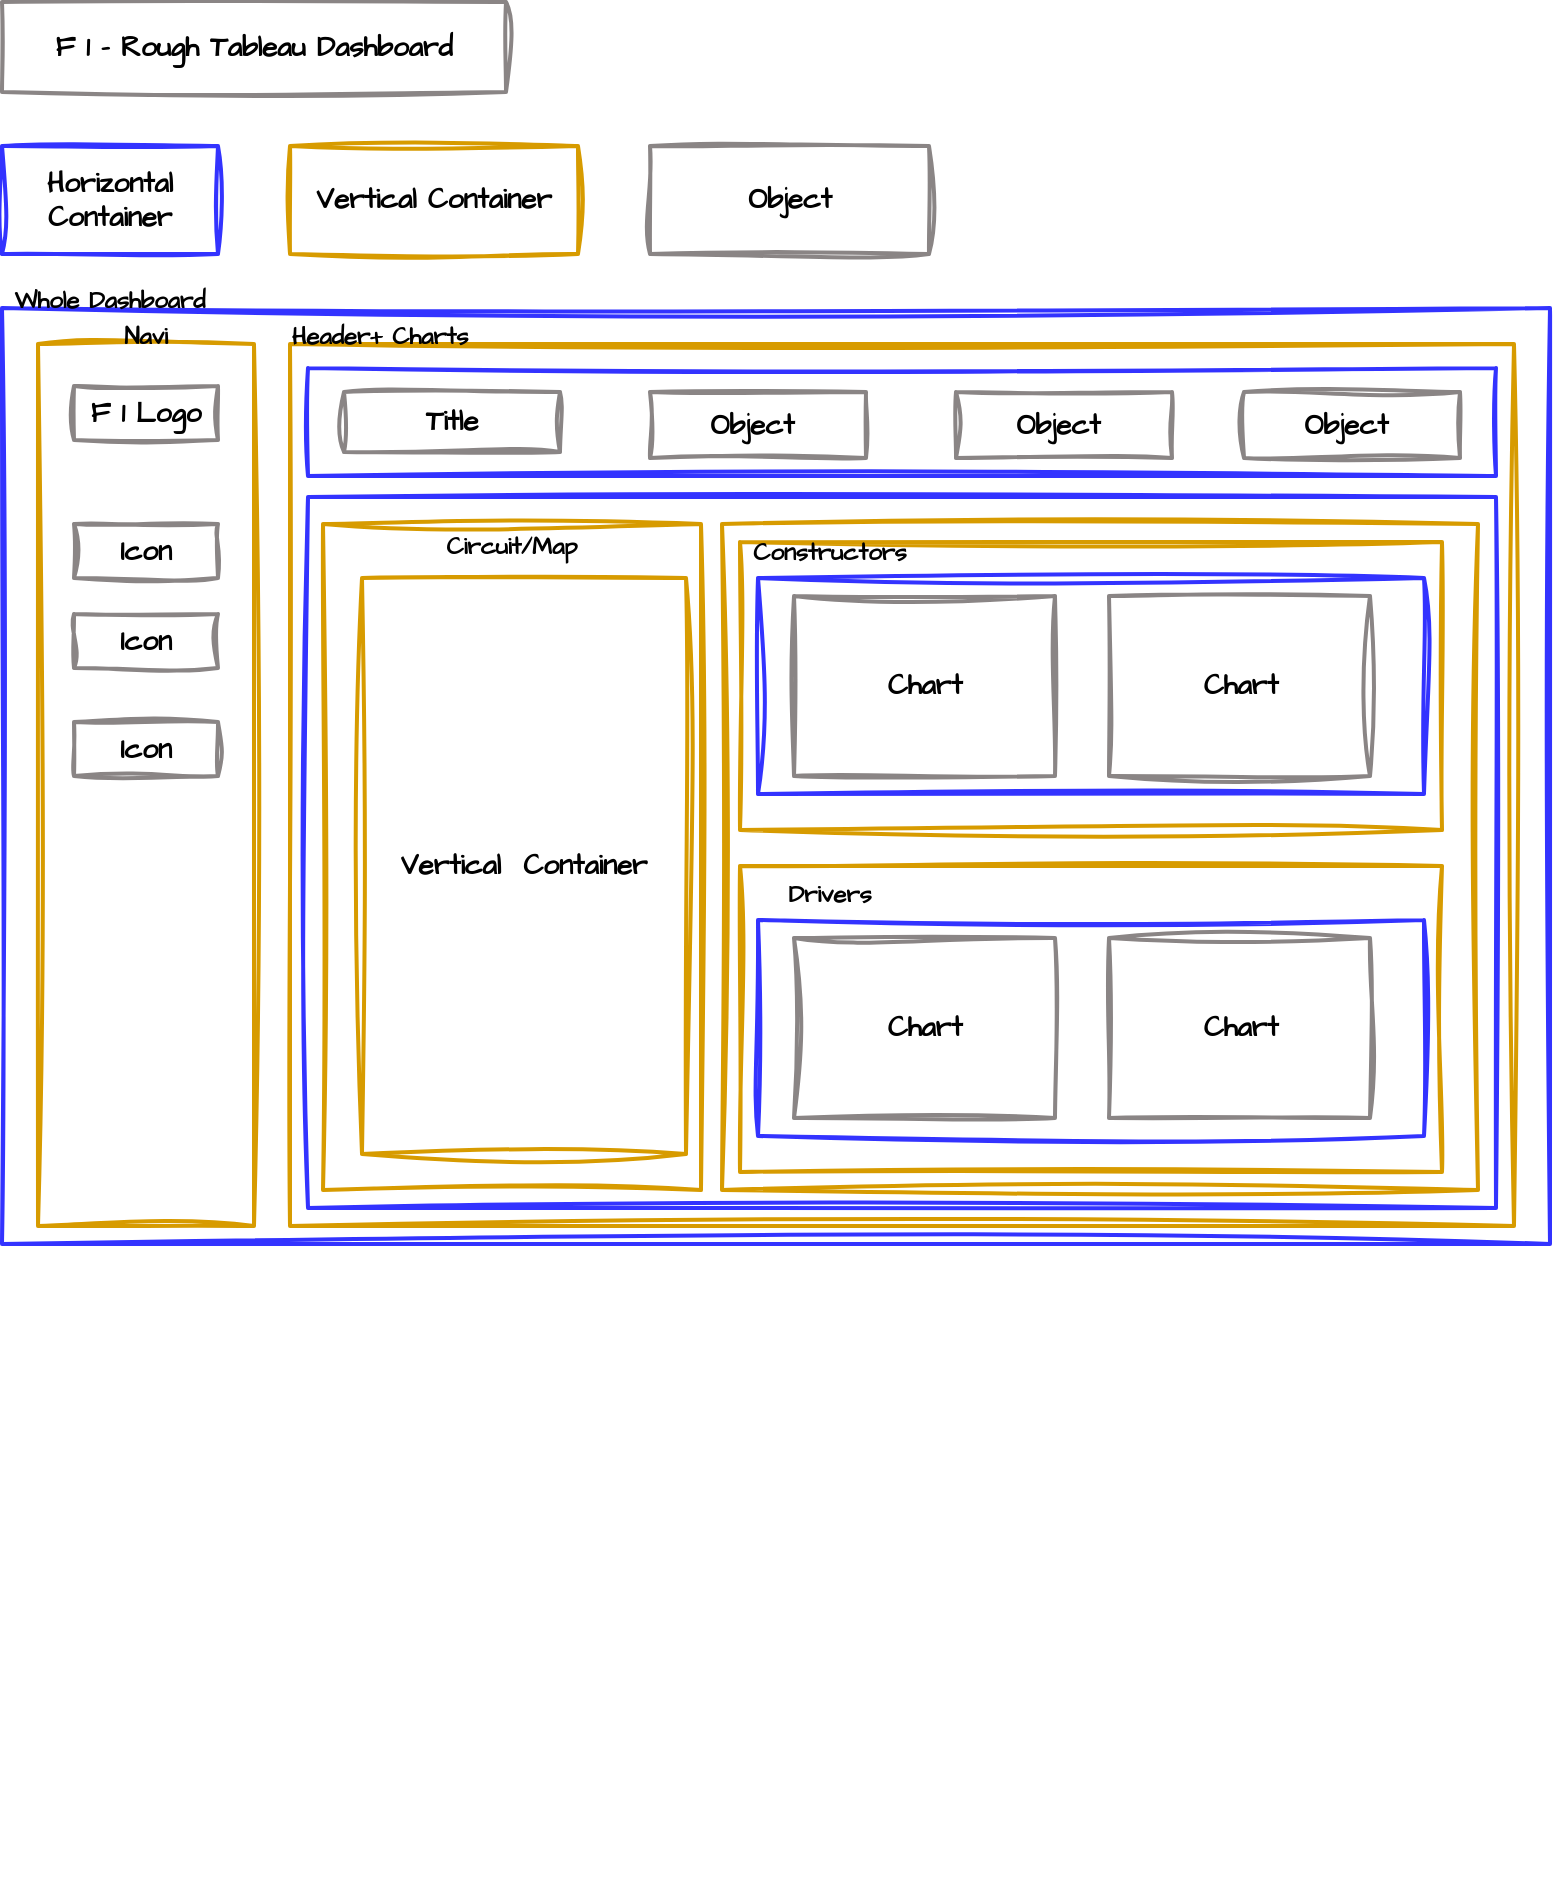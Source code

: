 <mxfile version="26.0.16">
  <diagram name="Page-1" id="0ESqz9EO8yeQV94MueUg">
    <mxGraphModel dx="1418" dy="820" grid="1" gridSize="9" guides="1" tooltips="1" connect="1" arrows="1" fold="1" page="1" pageScale="1" pageWidth="827" pageHeight="1169" math="0" shadow="0">
      <root>
        <mxCell id="0" />
        <mxCell id="1" parent="0" />
        <mxCell id="0SxEjbsskLBI4PxgfD4G-1" value="&lt;b&gt;Horizontal Container&lt;/b&gt;" style="rounded=0;whiteSpace=wrap;html=1;sketch=1;hachureGap=4;jiggle=2;curveFitting=1;fontFamily=Architects Daughter;fontSource=https%3A%2F%2Ffonts.googleapis.com%2Fcss%3Ffamily%3DArchitects%2BDaughter;fillColor=none;strokeWidth=2;labelBackgroundColor=none;fontSize=14;strokeColor=#3333FF;" parent="1" vertex="1">
          <mxGeometry x="36" y="144" width="108" height="54" as="geometry" />
        </mxCell>
        <mxCell id="0SxEjbsskLBI4PxgfD4G-2" value="Vertical&amp;nbsp; Container" style="rounded=0;whiteSpace=wrap;html=1;sketch=1;hachureGap=4;jiggle=2;curveFitting=1;fontFamily=Architects Daughter;fontSource=https://fonts.googleapis.com/css?family=Architects+Daughter;fillColor=none;strokeWidth=2;labelBackgroundColor=none;fontSize=14;strokeColor=#d79b00;fontStyle=1" parent="1" vertex="1">
          <mxGeometry x="216" y="360" width="162" height="288" as="geometry" />
        </mxCell>
        <mxCell id="0SxEjbsskLBI4PxgfD4G-4" value="" style="rounded=0;whiteSpace=wrap;html=1;sketch=1;hachureGap=4;jiggle=2;curveFitting=1;fontFamily=Architects Daughter;fontSource=https://fonts.googleapis.com/css?family=Architects+Daughter;fillColor=none;strokeWidth=2;labelBackgroundColor=none;fontSize=14;strokeColor=#3333FF;" parent="1" vertex="1">
          <mxGeometry x="36" y="225" width="774" height="468" as="geometry" />
        </mxCell>
        <mxCell id="0SxEjbsskLBI4PxgfD4G-5" value="Whole Dashboard" style="text;html=1;align=center;verticalAlign=middle;whiteSpace=wrap;rounded=0;fontFamily=Architects Daughter;fontSource=https%3A%2F%2Ffonts.googleapis.com%2Fcss%3Ffamily%3DArchitects%2BDaughter;fontStyle=1" parent="1" vertex="1">
          <mxGeometry x="36" y="207" width="108" height="30" as="geometry" />
        </mxCell>
        <mxCell id="0SxEjbsskLBI4PxgfD4G-6" value="" style="rounded=0;whiteSpace=wrap;html=1;sketch=1;hachureGap=4;jiggle=2;curveFitting=1;fontFamily=Architects Daughter;fontSource=https://fonts.googleapis.com/css?family=Architects+Daughter;fillColor=none;strokeWidth=2;labelBackgroundColor=none;fontSize=14;strokeColor=#d79b00;" parent="1" vertex="1">
          <mxGeometry x="54" y="243" width="108" height="441" as="geometry" />
        </mxCell>
        <mxCell id="0SxEjbsskLBI4PxgfD4G-7" value="Navi" style="text;html=1;align=center;verticalAlign=middle;whiteSpace=wrap;rounded=0;fontFamily=Architects Daughter;fontSource=https%3A%2F%2Ffonts.googleapis.com%2Fcss%3Ffamily%3DArchitects%2BDaughter;fontStyle=1" parent="1" vertex="1">
          <mxGeometry x="78" y="225" width="60" height="30" as="geometry" />
        </mxCell>
        <mxCell id="0SxEjbsskLBI4PxgfD4G-8" value="F 1 Logo" style="rounded=0;whiteSpace=wrap;html=1;sketch=1;hachureGap=4;jiggle=2;curveFitting=1;fontFamily=Architects Daughter;fontSource=https://fonts.googleapis.com/css?family=Architects+Daughter;fillColor=none;strokeWidth=2;labelBackgroundColor=none;fontSize=14;strokeColor=light-dark(#8a8585, #996500);fontStyle=1" parent="1" vertex="1">
          <mxGeometry x="72" y="264" width="72" height="27" as="geometry" />
        </mxCell>
        <mxCell id="0SxEjbsskLBI4PxgfD4G-9" value="Icon" style="rounded=0;whiteSpace=wrap;html=1;sketch=1;hachureGap=4;jiggle=2;curveFitting=1;fontFamily=Architects Daughter;fontSource=https://fonts.googleapis.com/css?family=Architects+Daughter;fillColor=none;strokeWidth=2;labelBackgroundColor=none;fontSize=14;strokeColor=light-dark(#8a8585, #996500);fontStyle=1" parent="1" vertex="1">
          <mxGeometry x="72" y="333" width="72" height="27" as="geometry" />
        </mxCell>
        <mxCell id="0SxEjbsskLBI4PxgfD4G-10" value="Icon" style="rounded=0;whiteSpace=wrap;html=1;sketch=1;hachureGap=4;jiggle=2;curveFitting=1;fontFamily=Architects Daughter;fontSource=https://fonts.googleapis.com/css?family=Architects+Daughter;fillColor=none;strokeWidth=2;labelBackgroundColor=none;fontSize=14;strokeColor=light-dark(#8a8585, #996500);fontStyle=1" parent="1" vertex="1">
          <mxGeometry x="72" y="378" width="72" height="27" as="geometry" />
        </mxCell>
        <mxCell id="0SxEjbsskLBI4PxgfD4G-15" value="" style="rounded=0;whiteSpace=wrap;html=1;sketch=1;hachureGap=4;jiggle=2;curveFitting=1;fontFamily=Architects Daughter;fontSource=https://fonts.googleapis.com/css?family=Architects+Daughter;fillColor=none;strokeWidth=2;labelBackgroundColor=none;fontSize=14;strokeColor=#d79b00;fontStyle=1" parent="1" vertex="1">
          <mxGeometry x="180" y="243" width="612" height="441" as="geometry" />
        </mxCell>
        <mxCell id="0SxEjbsskLBI4PxgfD4G-16" value="Header+ Charts" style="text;html=1;align=center;verticalAlign=middle;whiteSpace=wrap;rounded=0;fontFamily=Architects Daughter;fontSource=https%3A%2F%2Ffonts.googleapis.com%2Fcss%3Ffamily%3DArchitects%2BDaughter;fontStyle=1" parent="1" vertex="1">
          <mxGeometry x="159" y="225" width="132" height="30" as="geometry" />
        </mxCell>
        <mxCell id="0SxEjbsskLBI4PxgfD4G-17" value="" style="rounded=0;whiteSpace=wrap;html=1;sketch=1;hachureGap=4;jiggle=2;curveFitting=1;fontFamily=Architects Daughter;fontSource=https%3A%2F%2Ffonts.googleapis.com%2Fcss%3Ffamily%3DArchitects%2BDaughter;fillColor=none;strokeWidth=2;labelBackgroundColor=none;fontSize=14;strokeColor=#3333FF;" parent="1" vertex="1">
          <mxGeometry x="189" y="255" width="594" height="54" as="geometry" />
        </mxCell>
        <mxCell id="0SxEjbsskLBI4PxgfD4G-18" value="Title" style="rounded=0;whiteSpace=wrap;html=1;sketch=1;hachureGap=4;jiggle=2;curveFitting=1;fontFamily=Architects Daughter;fontSource=https://fonts.googleapis.com/css?family=Architects+Daughter;fillColor=none;strokeWidth=2;labelBackgroundColor=none;fontSize=14;strokeColor=light-dark(#8a8585, #996500);fontStyle=1" parent="1" vertex="1">
          <mxGeometry x="207" y="267" width="108" height="30" as="geometry" />
        </mxCell>
        <mxCell id="0SxEjbsskLBI4PxgfD4G-21" value="" style="rounded=0;whiteSpace=wrap;html=1;sketch=1;hachureGap=4;jiggle=2;curveFitting=1;fontFamily=Architects Daughter;fontSource=https%3A%2F%2Ffonts.googleapis.com%2Fcss%3Ffamily%3DArchitects%2BDaughter;fillColor=none;strokeWidth=2;labelBackgroundColor=none;fontSize=14;strokeColor=#3333FF;" parent="1" vertex="1">
          <mxGeometry x="189" y="319.5" width="594" height="355.5" as="geometry" />
        </mxCell>
        <mxCell id="0SxEjbsskLBI4PxgfD4G-22" value="" style="rounded=0;whiteSpace=wrap;html=1;sketch=1;hachureGap=4;jiggle=2;curveFitting=1;fontFamily=Architects Daughter;fontSource=https://fonts.googleapis.com/css?family=Architects+Daughter;fillColor=none;strokeWidth=2;labelBackgroundColor=none;fontSize=14;strokeColor=#d79b00;fontStyle=1" parent="1" vertex="1">
          <mxGeometry x="196.5" y="333" width="189" height="333" as="geometry" />
        </mxCell>
        <mxCell id="0SxEjbsskLBI4PxgfD4G-23" value="Circuit/Map" style="text;html=1;align=center;verticalAlign=middle;whiteSpace=wrap;rounded=0;fontFamily=Architects Daughter;fontSource=https%3A%2F%2Ffonts.googleapis.com%2Fcss%3Ffamily%3DArchitects%2BDaughter;fontStyle=1" parent="1" vertex="1">
          <mxGeometry x="225" y="330" width="132" height="30" as="geometry" />
        </mxCell>
        <mxCell id="0SxEjbsskLBI4PxgfD4G-24" value="Object" style="rounded=0;whiteSpace=wrap;html=1;sketch=1;hachureGap=4;jiggle=2;curveFitting=1;fontFamily=Architects Daughter;fontSource=https://fonts.googleapis.com/css?family=Architects+Daughter;fillColor=none;strokeWidth=2;labelBackgroundColor=none;fontSize=14;strokeColor=light-dark(#8a8585, #996500);fontStyle=1" parent="1" vertex="1">
          <mxGeometry x="360" y="144" width="139.5" height="54" as="geometry" />
        </mxCell>
        <mxCell id="0SxEjbsskLBI4PxgfD4G-28" value="" style="rounded=0;whiteSpace=wrap;html=1;sketch=1;hachureGap=4;jiggle=2;curveFitting=1;fontFamily=Architects Daughter;fontSource=https://fonts.googleapis.com/css?family=Architects+Daughter;fillColor=none;strokeWidth=2;labelBackgroundColor=none;fontSize=14;strokeColor=#d79b00;fontStyle=1" parent="1" vertex="1">
          <mxGeometry x="396" y="333" width="378" height="333" as="geometry" />
        </mxCell>
        <mxCell id="0SxEjbsskLBI4PxgfD4G-29" value="" style="rounded=0;whiteSpace=wrap;html=1;sketch=1;hachureGap=4;jiggle=2;curveFitting=1;fontFamily=Architects Daughter;fontSource=https://fonts.googleapis.com/css?family=Architects+Daughter;fillColor=none;strokeWidth=2;labelBackgroundColor=none;fontSize=14;strokeColor=#d79b00;fontStyle=1" parent="1" vertex="1">
          <mxGeometry x="405" y="342" width="351" height="144" as="geometry" />
        </mxCell>
        <mxCell id="0SxEjbsskLBI4PxgfD4G-31" value="Drivers" style="text;html=1;align=center;verticalAlign=middle;whiteSpace=wrap;rounded=0;fontFamily=Architects Daughter;fontSource=https%3A%2F%2Ffonts.googleapis.com%2Fcss%3Ffamily%3DArchitects%2BDaughter;fontStyle=1" parent="1" vertex="1">
          <mxGeometry x="405" y="504" width="90" height="30" as="geometry" />
        </mxCell>
        <mxCell id="0SxEjbsskLBI4PxgfD4G-32" value="" style="rounded=0;whiteSpace=wrap;html=1;sketch=1;hachureGap=4;jiggle=2;curveFitting=1;fontFamily=Architects Daughter;fontSource=https://fonts.googleapis.com/css?family=Architects+Daughter;fillColor=none;strokeWidth=2;labelBackgroundColor=none;fontSize=14;strokeColor=#d79b00;fontStyle=1" parent="1" vertex="1">
          <mxGeometry x="405" y="504" width="351" height="153" as="geometry" />
        </mxCell>
        <mxCell id="0SxEjbsskLBI4PxgfD4G-33" value="" style="rounded=0;whiteSpace=wrap;html=1;sketch=1;hachureGap=4;jiggle=2;curveFitting=1;fontFamily=Architects Daughter;fontSource=https%3A%2F%2Ffonts.googleapis.com%2Fcss%3Ffamily%3DArchitects%2BDaughter;fillColor=none;strokeWidth=2;labelBackgroundColor=none;fontSize=14;strokeColor=#3333FF;" parent="1" vertex="1">
          <mxGeometry x="414" y="360" width="333" height="108" as="geometry" />
        </mxCell>
        <mxCell id="0SxEjbsskLBI4PxgfD4G-36" value="Chart" style="rounded=0;whiteSpace=wrap;html=1;sketch=1;hachureGap=4;jiggle=2;curveFitting=1;fontFamily=Architects Daughter;fontSource=https://fonts.googleapis.com/css?family=Architects+Daughter;fillColor=none;strokeWidth=2;labelBackgroundColor=none;fontSize=14;strokeColor=light-dark(#8a8585, #996500);fontStyle=1" parent="1" vertex="1">
          <mxGeometry x="432" y="540" width="130.5" height="90" as="geometry" />
        </mxCell>
        <mxCell id="0SxEjbsskLBI4PxgfD4G-38" value="" style="rounded=0;whiteSpace=wrap;html=1;sketch=1;hachureGap=4;jiggle=2;curveFitting=1;fontFamily=Architects Daughter;fontSource=https%3A%2F%2Ffonts.googleapis.com%2Fcss%3Ffamily%3DArchitects%2BDaughter;fillColor=none;strokeWidth=2;labelBackgroundColor=none;fontSize=14;strokeColor=#3333FF;" parent="1" vertex="1">
          <mxGeometry x="414" y="531" width="333" height="108" as="geometry" />
        </mxCell>
        <mxCell id="0SxEjbsskLBI4PxgfD4G-45" style="edgeStyle=orthogonalEdgeStyle;sketch=1;hachureGap=4;jiggle=2;curveFitting=1;orthogonalLoop=1;jettySize=auto;html=1;exitX=0.5;exitY=1;exitDx=0;exitDy=0;fontFamily=Architects Daughter;fontSource=https%3A%2F%2Ffonts.googleapis.com%2Fcss%3Ffamily%3DArchitects%2BDaughter;" parent="1" edge="1">
          <mxGeometry relative="1" as="geometry">
            <mxPoint x="391.5" y="1008" as="sourcePoint" />
            <mxPoint x="391.5" y="1008" as="targetPoint" />
          </mxGeometry>
        </mxCell>
        <mxCell id="9KMWMONk5qVH4f1xEXYY-1" value="Icon" style="rounded=0;whiteSpace=wrap;html=1;sketch=1;hachureGap=4;jiggle=2;curveFitting=1;fontFamily=Architects Daughter;fontSource=https://fonts.googleapis.com/css?family=Architects+Daughter;fillColor=none;strokeWidth=2;labelBackgroundColor=none;fontSize=14;strokeColor=light-dark(#8a8585, #996500);fontStyle=1" vertex="1" parent="1">
          <mxGeometry x="72" y="432" width="72" height="27" as="geometry" />
        </mxCell>
        <mxCell id="9KMWMONk5qVH4f1xEXYY-2" value="Object&amp;nbsp;" style="rounded=0;whiteSpace=wrap;html=1;sketch=1;hachureGap=4;jiggle=2;curveFitting=1;fontFamily=Architects Daughter;fontSource=https://fonts.googleapis.com/css?family=Architects+Daughter;fillColor=none;strokeWidth=2;labelBackgroundColor=none;fontSize=14;strokeColor=light-dark(#8a8585, #996500);fontStyle=1" vertex="1" parent="1">
          <mxGeometry x="657" y="267" width="108" height="33" as="geometry" />
        </mxCell>
        <mxCell id="9KMWMONk5qVH4f1xEXYY-3" value="Object&amp;nbsp;" style="rounded=0;whiteSpace=wrap;html=1;sketch=1;hachureGap=4;jiggle=2;curveFitting=1;fontFamily=Architects Daughter;fontSource=https://fonts.googleapis.com/css?family=Architects+Daughter;fillColor=none;strokeWidth=2;labelBackgroundColor=none;fontSize=14;strokeColor=light-dark(#8a8585, #996500);fontStyle=1" vertex="1" parent="1">
          <mxGeometry x="513" y="267" width="108" height="33" as="geometry" />
        </mxCell>
        <mxCell id="9KMWMONk5qVH4f1xEXYY-4" value="Object&amp;nbsp;" style="rounded=0;whiteSpace=wrap;html=1;sketch=1;hachureGap=4;jiggle=2;curveFitting=1;fontFamily=Architects Daughter;fontSource=https://fonts.googleapis.com/css?family=Architects+Daughter;fillColor=none;strokeWidth=2;labelBackgroundColor=none;fontSize=14;strokeColor=light-dark(#8a8585, #996500);fontStyle=1" vertex="1" parent="1">
          <mxGeometry x="360" y="267" width="108" height="33" as="geometry" />
        </mxCell>
        <mxCell id="9KMWMONk5qVH4f1xEXYY-5" value="Constructors" style="text;html=1;align=center;verticalAlign=middle;whiteSpace=wrap;rounded=0;fontFamily=Architects Daughter;fontSource=https://fonts.googleapis.com/css?family=Architects+Daughter;fontStyle=1" vertex="1" parent="1">
          <mxGeometry x="405" y="333" width="90" height="30" as="geometry" />
        </mxCell>
        <mxCell id="9KMWMONk5qVH4f1xEXYY-6" value="Chart" style="rounded=0;whiteSpace=wrap;html=1;sketch=1;hachureGap=4;jiggle=2;curveFitting=1;fontFamily=Architects Daughter;fontSource=https://fonts.googleapis.com/css?family=Architects+Daughter;fillColor=none;strokeWidth=2;labelBackgroundColor=none;fontSize=14;strokeColor=light-dark(#8a8585, #996500);fontStyle=1" vertex="1" parent="1">
          <mxGeometry x="589.5" y="540" width="130.5" height="90" as="geometry" />
        </mxCell>
        <mxCell id="9KMWMONk5qVH4f1xEXYY-7" value="Chart" style="rounded=0;whiteSpace=wrap;html=1;sketch=1;hachureGap=4;jiggle=2;curveFitting=1;fontFamily=Architects Daughter;fontSource=https://fonts.googleapis.com/css?family=Architects+Daughter;fillColor=none;strokeWidth=2;labelBackgroundColor=none;fontSize=14;strokeColor=light-dark(#8a8585, #996500);fontStyle=1" vertex="1" parent="1">
          <mxGeometry x="432" y="369" width="130.5" height="90" as="geometry" />
        </mxCell>
        <mxCell id="9KMWMONk5qVH4f1xEXYY-8" value="Chart" style="rounded=0;whiteSpace=wrap;html=1;sketch=1;hachureGap=4;jiggle=2;curveFitting=1;fontFamily=Architects Daughter;fontSource=https://fonts.googleapis.com/css?family=Architects+Daughter;fillColor=none;strokeWidth=2;labelBackgroundColor=none;fontSize=14;strokeColor=light-dark(#8a8585, #996500);fontStyle=1" vertex="1" parent="1">
          <mxGeometry x="589.5" y="369" width="130.5" height="90" as="geometry" />
        </mxCell>
        <mxCell id="9KMWMONk5qVH4f1xEXYY-9" value="F 1 - Rough Tableau Dashboard" style="rounded=0;whiteSpace=wrap;html=1;sketch=1;hachureGap=4;jiggle=2;curveFitting=1;fontFamily=Architects Daughter;fontSource=https://fonts.googleapis.com/css?family=Architects+Daughter;fillColor=none;strokeWidth=2;labelBackgroundColor=none;fontSize=14;strokeColor=light-dark(#8a8585, #996500);fontStyle=1" vertex="1" parent="1">
          <mxGeometry x="36" y="72" width="252" height="45" as="geometry" />
        </mxCell>
        <mxCell id="9KMWMONk5qVH4f1xEXYY-10" value="Vertical Container" style="rounded=0;whiteSpace=wrap;html=1;sketch=1;hachureGap=4;jiggle=2;curveFitting=1;fontFamily=Architects Daughter;fontSource=https://fonts.googleapis.com/css?family=Architects+Daughter;fillColor=none;strokeWidth=2;labelBackgroundColor=none;fontSize=14;strokeColor=#d79b00;fontStyle=1" vertex="1" parent="1">
          <mxGeometry x="180" y="144" width="144" height="54" as="geometry" />
        </mxCell>
      </root>
    </mxGraphModel>
  </diagram>
</mxfile>
